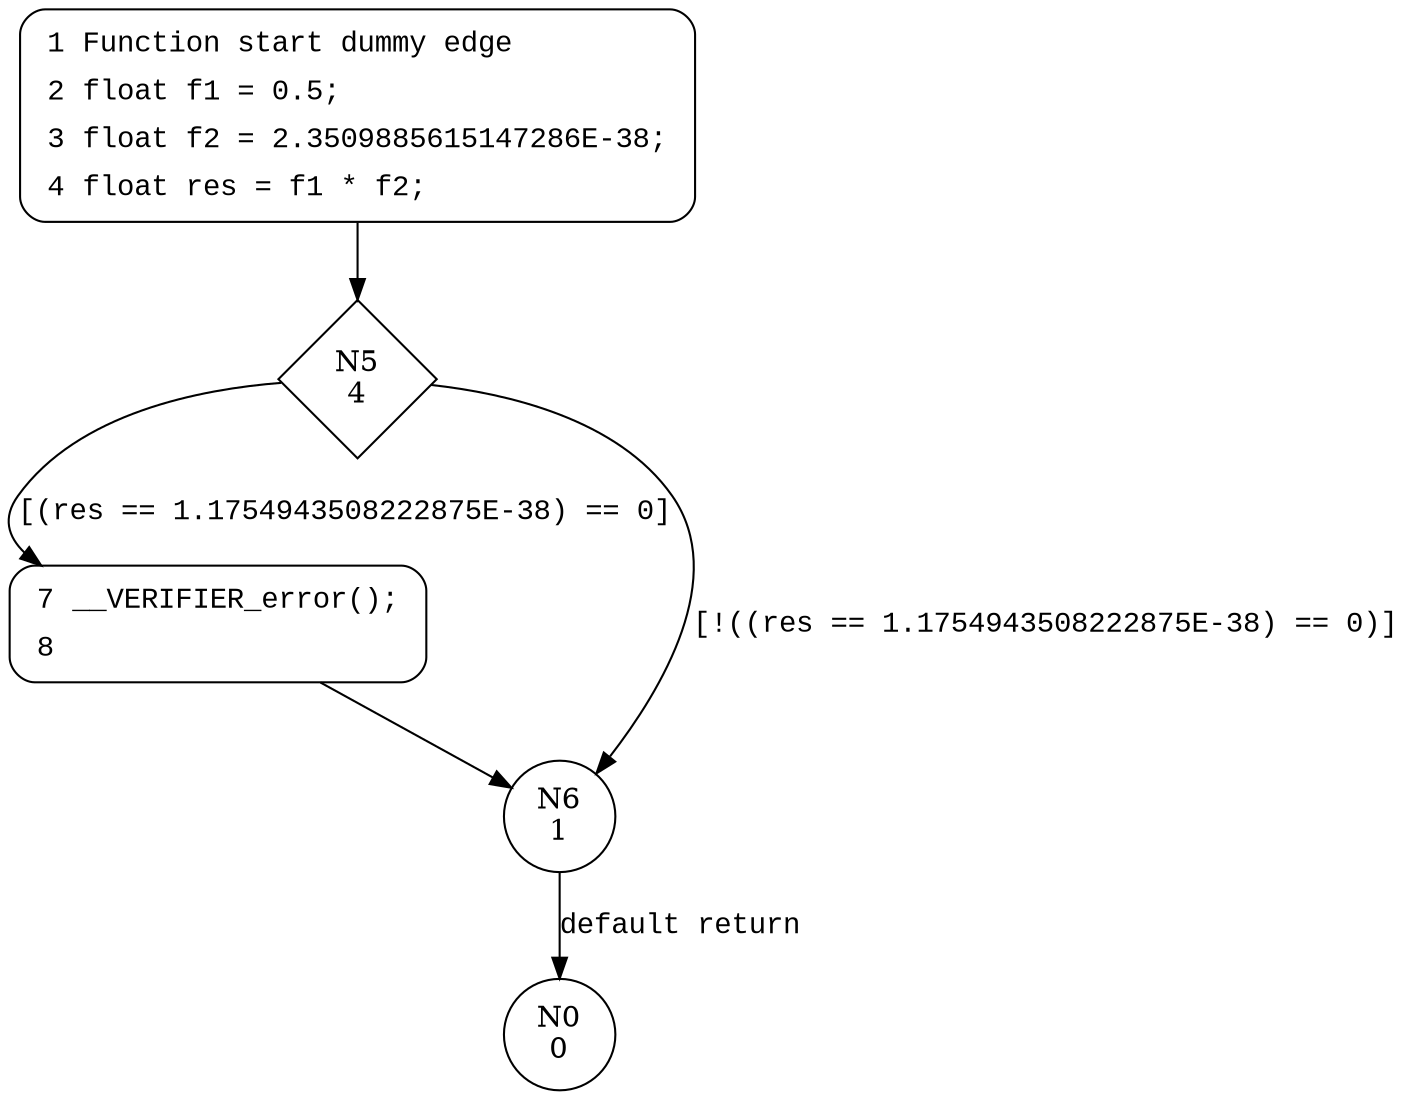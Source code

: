 digraph multiply {
5 [shape="diamond" label="N5\n4"]
7 [shape="circle" label="N7\n3"]
6 [shape="circle" label="N6\n1"]
0 [shape="circle" label="N0\n0"]
1 [style="filled,bold" penwidth="1" fillcolor="white" fontname="Courier New" shape="Mrecord" label=<<table border="0" cellborder="0" cellpadding="3" bgcolor="white"><tr><td align="right">1</td><td align="left">Function start dummy edge</td></tr><tr><td align="right">2</td><td align="left">float f1 = 0.5;</td></tr><tr><td align="right">3</td><td align="left">float f2 = 2.3509885615147286E-38;</td></tr><tr><td align="right">4</td><td align="left">float res = f1 * f2;</td></tr></table>>]
1 -> 5[label=""]
7 [style="filled,bold" penwidth="1" fillcolor="white" fontname="Courier New" shape="Mrecord" label=<<table border="0" cellborder="0" cellpadding="3" bgcolor="white"><tr><td align="right">7</td><td align="left">__VERIFIER_error();</td></tr><tr><td align="right">8</td><td align="left"></td></tr></table>>]
7 -> 6[label=""]
5 -> 7 [label="[(res == 1.1754943508222875E-38) == 0]" fontname="Courier New"]
5 -> 6 [label="[!((res == 1.1754943508222875E-38) == 0)]" fontname="Courier New"]
6 -> 0 [label="default return" fontname="Courier New"]
}
